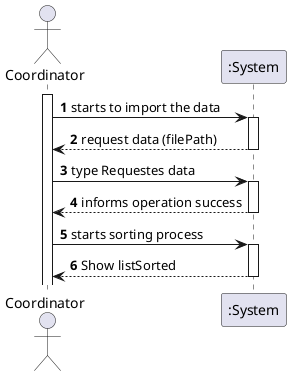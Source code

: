 @startuml
autonumber

actor "Coordinator" as COO


activate COO
COO -> ":System" :  starts to import the data
activate ":System"
":System" --> COO : request data (filePath)
deactivate ":System"
COO -> ":System" :  type Requestes data
activate ":System"
":System" --> COO : informs operation success

deactivate ":System"
COO -> ":System" : starts sorting process
activate ":System"
":System" --> COO : Show listSorted
deactivate ":System"


@enduml